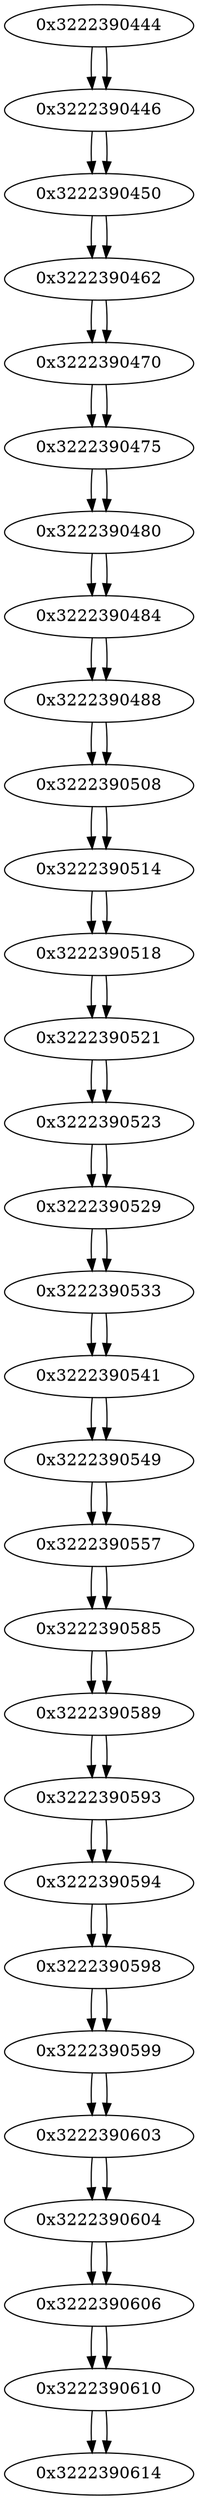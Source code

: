 digraph G{
/* nodes */
  n1 [label="0x3222390444"]
  n2 [label="0x3222390446"]
  n3 [label="0x3222390450"]
  n4 [label="0x3222390462"]
  n5 [label="0x3222390470"]
  n6 [label="0x3222390475"]
  n7 [label="0x3222390480"]
  n8 [label="0x3222390484"]
  n9 [label="0x3222390488"]
  n10 [label="0x3222390508"]
  n11 [label="0x3222390514"]
  n12 [label="0x3222390518"]
  n13 [label="0x3222390521"]
  n14 [label="0x3222390523"]
  n15 [label="0x3222390529"]
  n16 [label="0x3222390533"]
  n17 [label="0x3222390541"]
  n18 [label="0x3222390549"]
  n19 [label="0x3222390557"]
  n20 [label="0x3222390585"]
  n21 [label="0x3222390589"]
  n22 [label="0x3222390593"]
  n23 [label="0x3222390594"]
  n24 [label="0x3222390598"]
  n25 [label="0x3222390599"]
  n26 [label="0x3222390603"]
  n27 [label="0x3222390604"]
  n28 [label="0x3222390606"]
  n29 [label="0x3222390610"]
  n30 [label="0x3222390614"]
/* edges */
n1 -> n2;
n2 -> n3;
n1 -> n2;
n3 -> n4;
n2 -> n3;
n4 -> n5;
n3 -> n4;
n5 -> n6;
n4 -> n5;
n6 -> n7;
n5 -> n6;
n7 -> n8;
n6 -> n7;
n8 -> n9;
n7 -> n8;
n9 -> n10;
n8 -> n9;
n10 -> n11;
n9 -> n10;
n11 -> n12;
n10 -> n11;
n12 -> n13;
n11 -> n12;
n13 -> n14;
n12 -> n13;
n14 -> n15;
n13 -> n14;
n15 -> n16;
n14 -> n15;
n16 -> n17;
n15 -> n16;
n17 -> n18;
n16 -> n17;
n18 -> n19;
n17 -> n18;
n19 -> n20;
n18 -> n19;
n20 -> n21;
n19 -> n20;
n21 -> n22;
n20 -> n21;
n22 -> n23;
n21 -> n22;
n23 -> n24;
n22 -> n23;
n24 -> n25;
n23 -> n24;
n25 -> n26;
n24 -> n25;
n26 -> n27;
n25 -> n26;
n27 -> n28;
n26 -> n27;
n28 -> n29;
n27 -> n28;
n29 -> n30;
n28 -> n29;
n29 -> n30;
}
